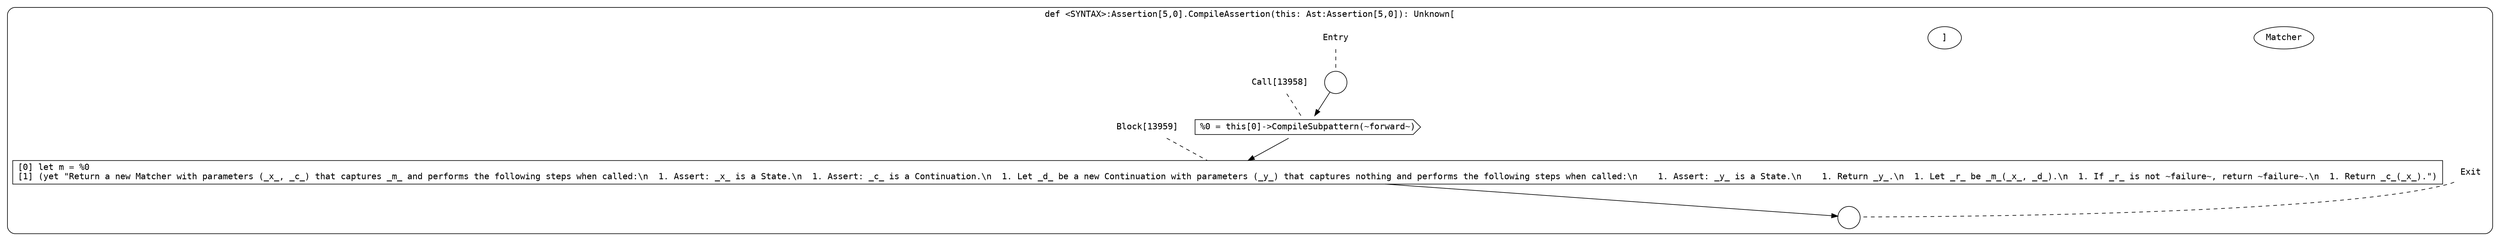 digraph {
  graph [fontname = "Consolas"]
  node [fontname = "Consolas"]
  edge [fontname = "Consolas"]
  subgraph cluster2255 {
    label = "def <SYNTAX>:Assertion[5,0].CompileAssertion(this: Ast:Assertion[5,0]): Unknown["Matcher"]"
    style = rounded
    cluster2255_entry_name [shape=none, label=<<font color="black">Entry</font>>]
    cluster2255_entry_name -> cluster2255_entry [arrowhead=none, color="black", style=dashed]
    cluster2255_entry [shape=circle label=" " color="black" fillcolor="white" style=filled]
    cluster2255_entry -> node13958 [color="black"]
    cluster2255_exit_name [shape=none, label=<<font color="black">Exit</font>>]
    cluster2255_exit_name -> cluster2255_exit [arrowhead=none, color="black", style=dashed]
    cluster2255_exit [shape=circle label=" " color="black" fillcolor="white" style=filled]
    node13958_name [shape=none, label=<<font color="black">Call[13958]</font>>]
    node13958_name -> node13958 [arrowhead=none, color="black", style=dashed]
    node13958 [shape=cds, label=<<font color="black">%0 = this[0]-&gt;CompileSubpattern(~forward~)</font>> color="black" fillcolor="white", style=filled]
    node13958 -> node13959 [color="black"]
    node13959_name [shape=none, label=<<font color="black">Block[13959]</font>>]
    node13959_name -> node13959 [arrowhead=none, color="black", style=dashed]
    node13959 [shape=box, label=<<font color="black">[0] let m = %0<BR ALIGN="LEFT"/>[1] (yet &quot;Return a new Matcher with parameters (_x_, _c_) that captures _m_ and performs the following steps when called:\n  1. Assert: _x_ is a State.\n  1. Assert: _c_ is a Continuation.\n  1. Let _d_ be a new Continuation with parameters (_y_) that captures nothing and performs the following steps when called:\n    1. Assert: _y_ is a State.\n    1. Return _y_.\n  1. Let _r_ be _m_(_x_, _d_).\n  1. If _r_ is not ~failure~, return ~failure~.\n  1. Return _c_(_x_).&quot;)<BR ALIGN="LEFT"/></font>> color="black" fillcolor="white", style=filled]
    node13959 -> cluster2255_exit [color="black"]
  }
}